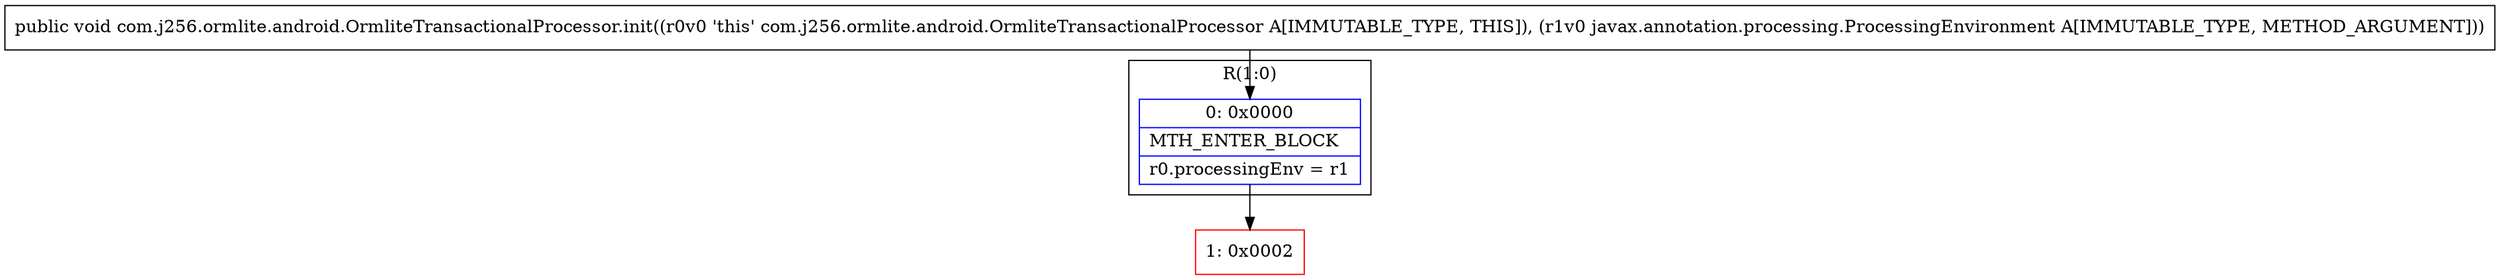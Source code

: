 digraph "CFG forcom.j256.ormlite.android.OrmliteTransactionalProcessor.init(Ljavax\/annotation\/processing\/ProcessingEnvironment;)V" {
subgraph cluster_Region_1340918310 {
label = "R(1:0)";
node [shape=record,color=blue];
Node_0 [shape=record,label="{0\:\ 0x0000|MTH_ENTER_BLOCK\l|r0.processingEnv = r1\l}"];
}
Node_1 [shape=record,color=red,label="{1\:\ 0x0002}"];
MethodNode[shape=record,label="{public void com.j256.ormlite.android.OrmliteTransactionalProcessor.init((r0v0 'this' com.j256.ormlite.android.OrmliteTransactionalProcessor A[IMMUTABLE_TYPE, THIS]), (r1v0 javax.annotation.processing.ProcessingEnvironment A[IMMUTABLE_TYPE, METHOD_ARGUMENT])) }"];
MethodNode -> Node_0;
Node_0 -> Node_1;
}

